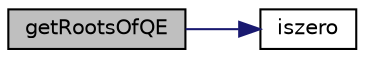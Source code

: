 digraph "getRootsOfQE"
{
 // LATEX_PDF_SIZE
  edge [fontname="Helvetica",fontsize="10",labelfontname="Helvetica",labelfontsize="10"];
  node [fontname="Helvetica",fontsize="10",shape=record];
  rankdir="LR";
  Node1 [label="getRootsOfQE",height=0.2,width=0.4,color="black", fillcolor="grey75", style="filled", fontcolor="black",tooltip="Calculate roots of quadratic equation."];
  Node1 -> Node2 [color="midnightblue",fontsize="10",style="solid",fontname="Helvetica"];
  Node2 [label="iszero",height=0.2,width=0.4,color="black", fillcolor="white", style="filled",URL="$main_8c.html#adbdd230019d3857c0e3212bd74006638",tooltip="Checks if a number is zero."];
}
